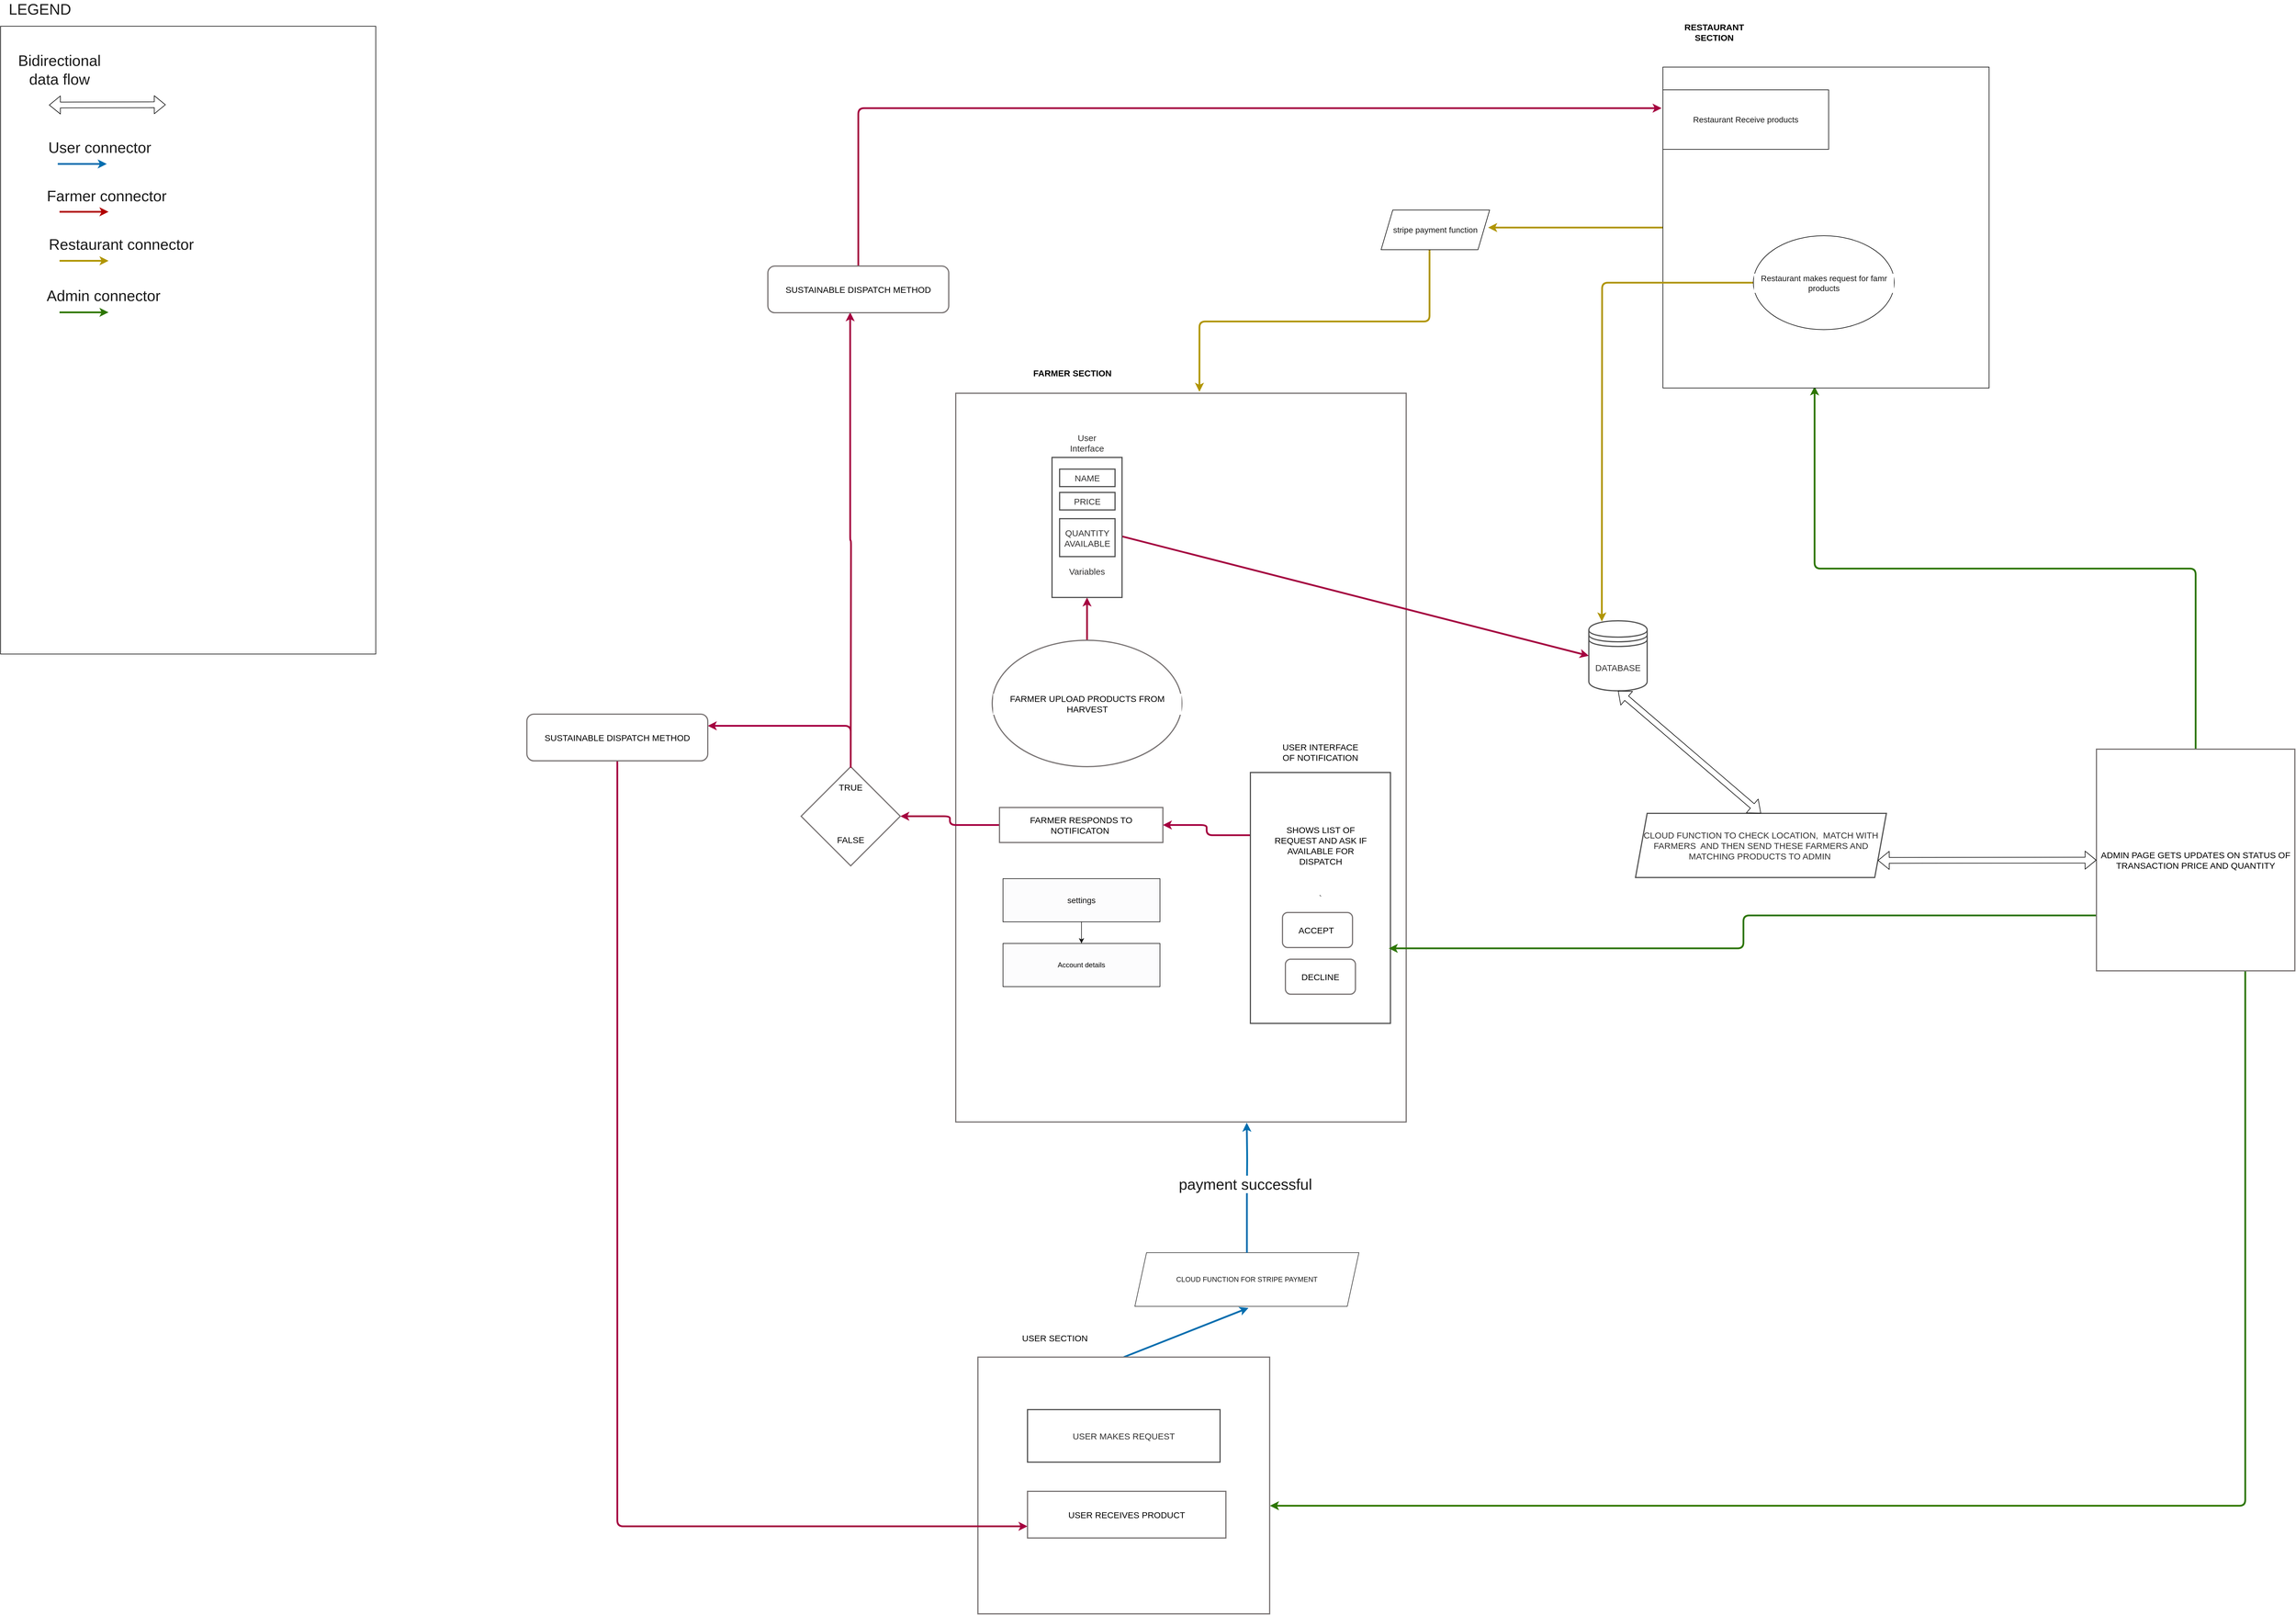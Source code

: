 <mxfile>
    <diagram id="8AQlfNjkcH1g4LnfkPKo" name="Page-1">
        <mxGraphModel dx="3749" dy="1585" grid="0" gridSize="10" guides="1" tooltips="1" connect="1" arrows="1" fold="1" page="1" pageScale="1" pageWidth="850" pageHeight="1100" background="#ffffff" math="0" shadow="0">
            <root>
                <mxCell id="0"/>
                <mxCell id="1" parent="0"/>
                <mxCell id="79" style="edgeStyle=none;html=1;exitX=0.5;exitY=0;exitDx=0;exitDy=0;strokeColor=#006EAF;strokeWidth=3;fontColor=#1A1A1A;fillColor=#1ba1e2;" parent="1" source="65" edge="1">
                    <mxGeometry relative="1" as="geometry">
                        <mxPoint x="366.738" y="1267.613" as="targetPoint"/>
                    </mxGeometry>
                </mxCell>
                <mxCell id="65" value="" style="rounded=0;whiteSpace=wrap;html=1;labelBackgroundColor=#FFFFFF;strokeColor=#787373;strokeWidth=2;fontSize=15;fontColor=#000000;fillColor=#FFFFFF;" parent="1" vertex="1">
                    <mxGeometry x="-97" y="1352" width="500" height="440" as="geometry"/>
                </mxCell>
                <mxCell id="64" value="FARMER SECTION" style="text;html=1;strokeColor=none;fillColor=none;align=center;verticalAlign=middle;whiteSpace=wrap;rounded=0;labelBackgroundColor=#FFFFFF;strokeWidth=2;fontSize=15;fontColor=#000000;fontStyle=1" parent="1" vertex="1">
                    <mxGeometry x="-20" y="-350" width="170" height="30" as="geometry"/>
                </mxCell>
                <mxCell id="63" value="" style="rounded=0;whiteSpace=wrap;html=1;labelBackgroundColor=#FFFFFF;strokeColor=#787373;strokeWidth=2;fontSize=15;fontColor=#000000;fillColor=#FFFFFF;" parent="1" vertex="1">
                    <mxGeometry x="-135" y="-300" width="772" height="1249" as="geometry"/>
                </mxCell>
                <mxCell id="31" value="" style="edgeStyle=orthogonalEdgeStyle;html=1;strokeColor=#A50040;fontSize=15;fontColor=#313030;strokeWidth=3;fillColor=#d80073;" parent="1" target="6" edge="1">
                    <mxGeometry relative="1" as="geometry">
                        <mxPoint x="90" y="170.0" as="sourcePoint"/>
                        <Array as="points">
                            <mxPoint x="90" y="130"/>
                            <mxPoint x="90" y="130"/>
                        </Array>
                    </mxGeometry>
                </mxCell>
                <mxCell id="16" value="" style="edgeStyle=none;html=1;strokeColor=#A50040;fontSize=15;fontColor=#313030;entryX=0;entryY=0.5;entryDx=0;entryDy=0;fillColor=#d80073;strokeWidth=3;" parent="1" source="6" target="17" edge="1">
                    <mxGeometry relative="1" as="geometry">
                        <mxPoint x="590" y="252.979" as="targetPoint"/>
                    </mxGeometry>
                </mxCell>
                <mxCell id="17" value="DATABASE" style="shape=datastore;whiteSpace=wrap;html=1;strokeColor=#525252;strokeWidth=2;fontSize=15;fontColor=#313030;fillColor=#FFFFFF;" parent="1" vertex="1">
                    <mxGeometry x="950" y="90" width="100" height="120" as="geometry"/>
                </mxCell>
                <mxCell id="20" value="" style="group" parent="1" vertex="1" connectable="0">
                    <mxGeometry x="30" y="-230" width="120" height="280" as="geometry"/>
                </mxCell>
                <mxCell id="6" value="" style="whiteSpace=wrap;html=1;strokeColor=#525252;strokeWidth=2;fontSize=15;fontColor=#313030;fillColor=#FFFFFF;" parent="20" vertex="1">
                    <mxGeometry y="40" width="120" height="240" as="geometry"/>
                </mxCell>
                <mxCell id="8" value="User Interface" style="text;html=1;strokeColor=none;fillColor=none;align=center;verticalAlign=middle;whiteSpace=wrap;rounded=0;strokeWidth=2;fontSize=15;fontColor=#313030;" parent="20" vertex="1">
                    <mxGeometry x="30" width="60" height="30" as="geometry"/>
                </mxCell>
                <mxCell id="10" value="PRICE" style="whiteSpace=wrap;html=1;strokeColor=#525252;strokeWidth=2;fontSize=15;fontColor=#313030;fillColor=#FFFFFF;" parent="20" vertex="1">
                    <mxGeometry x="13" y="100" width="95" height="30" as="geometry"/>
                </mxCell>
                <mxCell id="12" value="QUANTITY&lt;br&gt;AVAILABLE" style="whiteSpace=wrap;html=1;strokeColor=#525252;strokeWidth=2;fontSize=15;fontColor=#313030;fillColor=#FFFFFF;" parent="20" vertex="1">
                    <mxGeometry x="13" y="145" width="95" height="65" as="geometry"/>
                </mxCell>
                <mxCell id="14" value="NAME" style="whiteSpace=wrap;html=1;strokeColor=#525252;strokeWidth=2;fontSize=15;fontColor=#313030;fillColor=#FFFFFF;" parent="20" vertex="1">
                    <mxGeometry x="13" y="60" width="95" height="30" as="geometry"/>
                </mxCell>
                <mxCell id="9" value="Variables" style="text;html=1;strokeColor=none;fillColor=none;align=center;verticalAlign=middle;whiteSpace=wrap;rounded=0;strokeWidth=2;fontSize=15;fontColor=#313030;" parent="20" vertex="1">
                    <mxGeometry x="30" y="220" width="60" height="30" as="geometry"/>
                </mxCell>
                <mxCell id="26" value="USER MAKES REQUEST" style="rounded=0;whiteSpace=wrap;html=1;strokeColor=#525252;strokeWidth=2;fontSize=15;fontColor=#313030;fillColor=#FFFFFF;" parent="1" vertex="1">
                    <mxGeometry x="-12" y="1442" width="330" height="90" as="geometry"/>
                </mxCell>
                <mxCell id="32" value="CLOUD FUNCTION TO CHECK LOCATION,&amp;nbsp; MATCH WITH FARMERS&amp;nbsp; AND THEN SEND THESE FARMERS AND MATCHING PRODUCTS TO ADMIN&amp;nbsp;" style="shape=parallelogram;perimeter=parallelogramPerimeter;whiteSpace=wrap;html=1;fixedSize=1;strokeColor=#525252;strokeWidth=2;fontSize=15;fontColor=#313030;fillColor=#FFFFFF;" parent="1" vertex="1">
                    <mxGeometry x="1030" y="420" width="430" height="110" as="geometry"/>
                </mxCell>
                <mxCell id="59" style="edgeStyle=orthogonalEdgeStyle;rounded=1;html=1;exitX=0;exitY=0.25;exitDx=0;exitDy=0;strokeColor=#A50040;fontSize=15;fontColor=#000000;fillColor=#d80073;strokeWidth=3;" parent="1" source="36" target="42" edge="1">
                    <mxGeometry relative="1" as="geometry"/>
                </mxCell>
                <mxCell id="36" value="`" style="rounded=0;whiteSpace=wrap;html=1;strokeColor=#525252;strokeWidth=2;fontSize=15;fontColor=#313030;fillColor=#FFFFFF;" parent="1" vertex="1">
                    <mxGeometry x="370" y="350" width="240" height="430" as="geometry"/>
                </mxCell>
                <mxCell id="52" style="edgeStyle=orthogonalEdgeStyle;rounded=1;html=1;exitX=0;exitY=0.5;exitDx=0;exitDy=0;entryX=1;entryY=0.5;entryDx=0;entryDy=0;strokeColor=#A50040;fontSize=15;fontColor=#000000;fillColor=#d80073;strokeWidth=3;" parent="1" source="42" target="47" edge="1">
                    <mxGeometry relative="1" as="geometry"/>
                </mxCell>
                <mxCell id="42" value="FARMER RESPONDS TO NOTIFICATON&amp;nbsp;" style="rounded=0;whiteSpace=wrap;html=1;labelBackgroundColor=#FFFFFF;strokeColor=#787373;strokeWidth=2;fontSize=15;fontColor=#000000;fillColor=#FFFFFF;" parent="1" vertex="1">
                    <mxGeometry x="-60" y="410" width="280" height="60" as="geometry"/>
                </mxCell>
                <mxCell id="43" value="USER INTERFACE OF NOTIFICATION" style="text;html=1;strokeColor=none;fillColor=none;align=center;verticalAlign=middle;whiteSpace=wrap;rounded=0;labelBackgroundColor=#FFFFFF;strokeWidth=2;fontSize=15;fontColor=#000000;" parent="1" vertex="1">
                    <mxGeometry x="415" y="300" width="150" height="30" as="geometry"/>
                </mxCell>
                <mxCell id="44" value="ACCEPT&amp;nbsp;" style="rounded=1;whiteSpace=wrap;html=1;labelBackgroundColor=#FFFFFF;strokeColor=#787373;strokeWidth=2;fontSize=15;fontColor=#000000;fillColor=#FFFFFF;" parent="1" vertex="1">
                    <mxGeometry x="425" y="590" width="120" height="60" as="geometry"/>
                </mxCell>
                <mxCell id="45" value="DECLINE" style="rounded=1;whiteSpace=wrap;html=1;labelBackgroundColor=#FFFFFF;strokeColor=#787373;strokeWidth=2;fontSize=15;fontColor=#000000;fillColor=#FFFFFF;" parent="1" vertex="1">
                    <mxGeometry x="430" y="670" width="120" height="60" as="geometry"/>
                </mxCell>
                <mxCell id="46" value="SHOWS LIST OF REQUEST AND ASK IF AVAILABLE FOR DISPATCH" style="text;html=1;strokeColor=none;fillColor=none;align=center;verticalAlign=middle;whiteSpace=wrap;rounded=0;labelBackgroundColor=#FFFFFF;strokeWidth=2;fontSize=15;fontColor=#000000;" parent="1" vertex="1">
                    <mxGeometry x="407.5" y="430" width="165" height="90" as="geometry"/>
                </mxCell>
                <mxCell id="101" style="edgeStyle=orthogonalEdgeStyle;rounded=1;jumpStyle=arc;html=1;exitX=0.5;exitY=0;exitDx=0;exitDy=0;entryX=1;entryY=0.25;entryDx=0;entryDy=0;strokeColor=#A50040;strokeWidth=3;fontSize=14;fontColor=#1A1A1A;fillColor=#d80073;" parent="1" source="47" target="50" edge="1">
                    <mxGeometry relative="1" as="geometry"/>
                </mxCell>
                <mxCell id="47" value="" style="rhombus;whiteSpace=wrap;html=1;labelBackgroundColor=#FFFFFF;strokeColor=#787373;strokeWidth=2;fontSize=15;fontColor=#000000;fillColor=#FFFFFF;" parent="1" vertex="1">
                    <mxGeometry x="-400" y="340" width="170" height="170" as="geometry"/>
                </mxCell>
                <mxCell id="99" style="edgeStyle=orthogonalEdgeStyle;rounded=1;jumpStyle=arc;html=1;strokeColor=#A50040;strokeWidth=3;fontSize=14;fontColor=#1A1A1A;entryX=0.455;entryY=0.99;entryDx=0;entryDy=0;entryPerimeter=0;fillColor=#d80073;" parent="1" target="98" edge="1">
                    <mxGeometry relative="1" as="geometry">
                        <mxPoint x="-302" y="-438" as="targetPoint"/>
                        <mxPoint x="-315" y="342" as="sourcePoint"/>
                    </mxGeometry>
                </mxCell>
                <mxCell id="48" value="TRUE" style="text;html=1;strokeColor=none;fillColor=none;align=center;verticalAlign=middle;whiteSpace=wrap;rounded=0;labelBackgroundColor=#FFFFFF;strokeWidth=2;fontSize=15;fontColor=#000000;" parent="1" vertex="1">
                    <mxGeometry x="-345" y="360" width="60" height="30" as="geometry"/>
                </mxCell>
                <mxCell id="49" value="FALSE" style="text;html=1;strokeColor=none;fillColor=none;align=center;verticalAlign=middle;whiteSpace=wrap;rounded=0;labelBackgroundColor=#FFFFFF;strokeWidth=2;fontSize=15;fontColor=#000000;" parent="1" vertex="1">
                    <mxGeometry x="-345" y="450" width="60" height="30" as="geometry"/>
                </mxCell>
                <mxCell id="62" style="edgeStyle=orthogonalEdgeStyle;rounded=1;html=1;exitX=0.5;exitY=1;exitDx=0;exitDy=0;entryX=0;entryY=0.75;entryDx=0;entryDy=0;strokeColor=#A50040;fontSize=15;fontColor=#000000;jumpStyle=arc;strokeWidth=3;fillColor=#d80073;" parent="1" source="50" target="61" edge="1">
                    <mxGeometry relative="1" as="geometry"/>
                </mxCell>
                <mxCell id="50" value="SUSTAINABLE DISPATCH METHOD" style="rounded=1;whiteSpace=wrap;html=1;labelBackgroundColor=#FFFFFF;strokeColor=#787373;strokeWidth=2;fontSize=15;fontColor=#000000;fillColor=#FFFFFF;" parent="1" vertex="1">
                    <mxGeometry x="-870" y="250" width="310" height="80" as="geometry"/>
                </mxCell>
                <mxCell id="81" style="edgeStyle=orthogonalEdgeStyle;rounded=1;html=1;exitX=0.75;exitY=1;exitDx=0;exitDy=0;entryX=1.001;entryY=0.579;entryDx=0;entryDy=0;entryPerimeter=0;strokeColor=#2D7600;strokeWidth=3;fontColor=#1A1A1A;fillColor=#60a917;" parent="1" source="54" target="65" edge="1">
                    <mxGeometry relative="1" as="geometry"/>
                </mxCell>
                <mxCell id="97" style="edgeStyle=orthogonalEdgeStyle;rounded=1;html=1;exitX=0.5;exitY=0;exitDx=0;exitDy=0;entryX=0.465;entryY=0.995;entryDx=0;entryDy=0;entryPerimeter=0;strokeColor=#2D7600;strokeWidth=3;fontSize=14;fontColor=#1A1A1A;fillColor=#60a917;" parent="1" source="54" target="85" edge="1">
                    <mxGeometry relative="1" as="geometry"/>
                </mxCell>
                <mxCell id="126" style="edgeStyle=orthogonalEdgeStyle;rounded=1;jumpStyle=arc;html=1;exitX=0;exitY=0.75;exitDx=0;exitDy=0;entryX=0.988;entryY=0.701;entryDx=0;entryDy=0;entryPerimeter=0;strokeColor=#2D7600;strokeWidth=3;fontSize=26;fontColor=#1A1A1A;fillColor=#60a917;" parent="1" source="54" target="36" edge="1">
                    <mxGeometry relative="1" as="geometry"/>
                </mxCell>
                <mxCell id="54" value="ADMIN PAGE GETS UPDATES ON STATUS OF TRANSACTION PRICE AND QUANTITY" style="rounded=0;whiteSpace=wrap;html=1;labelBackgroundColor=#FFFFFF;strokeColor=#787373;strokeWidth=2;fontSize=15;fontColor=#000000;fillColor=#FFFFFF;" parent="1" vertex="1">
                    <mxGeometry x="1820" y="310" width="340" height="380" as="geometry"/>
                </mxCell>
                <mxCell id="61" value="USER RECEIVES PRODUCT" style="rounded=0;whiteSpace=wrap;html=1;labelBackgroundColor=#FFFFFF;strokeColor=#787373;strokeWidth=2;fontSize=15;fontColor=#000000;fillColor=#FFFFFF;" parent="1" vertex="1">
                    <mxGeometry x="-12" y="1582" width="340" height="80" as="geometry"/>
                </mxCell>
                <mxCell id="66" value="FARMER UPLOAD PRODUCTS FROM HARVEST" style="ellipse;whiteSpace=wrap;html=1;labelBackgroundColor=#FFFFFF;strokeColor=#787373;strokeWidth=2;fontSize=15;fontColor=#000000;fillColor=#FFFFFF;" parent="1" vertex="1">
                    <mxGeometry x="-72.5" y="123.33" width="325" height="216.67" as="geometry"/>
                </mxCell>
                <mxCell id="67" value="USER SECTION" style="text;html=1;strokeColor=none;fillColor=none;align=center;verticalAlign=middle;whiteSpace=wrap;rounded=0;labelBackgroundColor=#FFFFFF;strokeWidth=2;fontSize=15;fontColor=#000000;" parent="1" vertex="1">
                    <mxGeometry x="-45" y="1304" width="160" height="30" as="geometry"/>
                </mxCell>
                <mxCell id="82" style="edgeStyle=orthogonalEdgeStyle;rounded=1;html=1;exitX=0.5;exitY=0;exitDx=0;exitDy=0;entryX=0.646;entryY=1.001;entryDx=0;entryDy=0;entryPerimeter=0;strokeColor=#006EAF;strokeWidth=3;fontColor=#1A1A1A;startArrow=none;fillColor=#1ba1e2;" parent="1" target="63" edge="1">
                    <mxGeometry relative="1" as="geometry">
                        <mxPoint x="364" y="1072" as="sourcePoint"/>
                    </mxGeometry>
                </mxCell>
                <mxCell id="117" value="&lt;span style=&quot;background-color: rgb(255, 255, 255);&quot;&gt;payment successful&lt;/span&gt;" style="edgeLabel;html=1;align=center;verticalAlign=middle;resizable=0;points=[];fontSize=26;fontColor=#1A1A1A;" parent="82" vertex="1" connectable="0">
                    <mxGeometry x="-0.735" y="3" relative="1" as="geometry">
                        <mxPoint as="offset"/>
                    </mxGeometry>
                </mxCell>
                <mxCell id="78" value="&lt;font color=&quot;#1a1a1a&quot;&gt;CLOUD FUNCTION FOR STRIPE PAYMENT&lt;/font&gt;" style="shape=parallelogram;perimeter=parallelogramPerimeter;whiteSpace=wrap;html=1;fixedSize=1;fillColor=#FFFFFF;strokeColor=#333333;" parent="1" vertex="1">
                    <mxGeometry x="172" y="1173" width="384" height="92" as="geometry"/>
                </mxCell>
                <mxCell id="84" value="" style="edgeStyle=orthogonalEdgeStyle;rounded=1;html=1;exitX=0.5;exitY=0;exitDx=0;exitDy=0;strokeColor=#006EAF;strokeWidth=3;fontColor=#1A1A1A;endArrow=none;fillColor=#1ba1e2;" parent="1" source="78" edge="1">
                    <mxGeometry relative="1" as="geometry">
                        <mxPoint x="364" y="1173" as="sourcePoint"/>
                        <mxPoint x="364" y="1071" as="targetPoint"/>
                        <Array as="points"/>
                    </mxGeometry>
                </mxCell>
                <mxCell id="92" value="" style="edgeStyle=orthogonalEdgeStyle;rounded=1;html=1;strokeColor=#B09500;strokeWidth=3;fontSize=14;fontColor=#1A1A1A;fillColor=#e3c800;" parent="1" source="85" edge="1">
                    <mxGeometry relative="1" as="geometry">
                        <mxPoint x="777.5" y="-584" as="targetPoint"/>
                    </mxGeometry>
                </mxCell>
                <mxCell id="85" value="" style="rounded=0;whiteSpace=wrap;html=1;labelBackgroundColor=#FFFFFF;strokeColor=#000000;fontColor=#1A1A1A;fillColor=#FFFFFF;" parent="1" vertex="1">
                    <mxGeometry x="1077" y="-859" width="559" height="550" as="geometry"/>
                </mxCell>
                <mxCell id="86" value="RESTAURANT SECTION" style="text;html=1;strokeColor=none;fillColor=none;align=center;verticalAlign=middle;whiteSpace=wrap;rounded=0;labelBackgroundColor=#FFFFFF;strokeWidth=2;fontSize=15;fontColor=#000000;fontStyle=1" parent="1" vertex="1">
                    <mxGeometry x="1080" y="-934" width="170" height="30" as="geometry"/>
                </mxCell>
                <mxCell id="88" style="edgeStyle=orthogonalEdgeStyle;rounded=1;html=1;exitX=0;exitY=0.5;exitDx=0;exitDy=0;strokeColor=#B09500;strokeWidth=3;fontSize=14;fontColor=#1A1A1A;jumpStyle=arc;fillColor=#e3c800;" parent="1" source="87" edge="1">
                    <mxGeometry relative="1" as="geometry">
                        <mxPoint x="972.285" y="91.095" as="targetPoint"/>
                    </mxGeometry>
                </mxCell>
                <mxCell id="87" value="&lt;font style=&quot;font-size: 14px;&quot;&gt;Restaurant makes request for famr products&lt;/font&gt;" style="ellipse;whiteSpace=wrap;html=1;labelBackgroundColor=#FFFFFF;strokeColor=#000000;fontColor=#1A1A1A;fillColor=#FFFFFF;" parent="1" vertex="1">
                    <mxGeometry x="1232" y="-570" width="241.5" height="161" as="geometry"/>
                </mxCell>
                <mxCell id="96" style="edgeStyle=orthogonalEdgeStyle;rounded=1;html=1;exitX=0;exitY=0.5;exitDx=0;exitDy=0;entryX=0.541;entryY=-0.002;entryDx=0;entryDy=0;entryPerimeter=0;strokeColor=#B09500;strokeWidth=3;fontSize=14;fontColor=#1A1A1A;fillColor=#e3c800;" parent="1" source="93" target="63" edge="1">
                    <mxGeometry relative="1" as="geometry">
                        <Array as="points">
                            <mxPoint x="677" y="-580"/>
                            <mxPoint x="677" y="-423"/>
                            <mxPoint x="283" y="-423"/>
                        </Array>
                    </mxGeometry>
                </mxCell>
                <mxCell id="93" value="stripe payment function" style="shape=parallelogram;perimeter=parallelogramPerimeter;whiteSpace=wrap;html=1;fixedSize=1;labelBackgroundColor=#FFFFFF;strokeColor=#000000;fontSize=14;fontColor=#1A1A1A;fillColor=#FFFFFF;" parent="1" vertex="1">
                    <mxGeometry x="594" y="-614" width="186" height="68" as="geometry"/>
                </mxCell>
                <mxCell id="102" style="edgeStyle=orthogonalEdgeStyle;rounded=1;jumpStyle=arc;html=1;exitX=0.5;exitY=0;exitDx=0;exitDy=0;entryX=-0.004;entryY=0.128;entryDx=0;entryDy=0;entryPerimeter=0;strokeColor=#A50040;strokeWidth=3;fontSize=14;fontColor=#1A1A1A;fillColor=#d80073;" parent="1" source="98" target="85" edge="1">
                    <mxGeometry relative="1" as="geometry"/>
                </mxCell>
                <mxCell id="98" value="SUSTAINABLE DISPATCH METHOD" style="rounded=1;whiteSpace=wrap;html=1;labelBackgroundColor=#FFFFFF;strokeColor=#787373;strokeWidth=2;fontSize=15;fontColor=#000000;fillColor=#FFFFFF;" parent="1" vertex="1">
                    <mxGeometry x="-457" y="-518" width="310" height="80" as="geometry"/>
                </mxCell>
                <mxCell id="103" value="Restaurant Receive products" style="rounded=0;whiteSpace=wrap;html=1;labelBackgroundColor=#FFFFFF;strokeColor=#000000;fontSize=14;fontColor=#1A1A1A;fillColor=#FFFFFF;" parent="1" vertex="1">
                    <mxGeometry x="1077" y="-820" width="284" height="102" as="geometry"/>
                </mxCell>
                <mxCell id="105" value="" style="rounded=0;whiteSpace=wrap;html=1;labelBackgroundColor=#FFFFFF;strokeColor=#000000;fontSize=14;fontColor=#1A1A1A;fillColor=#FFFFFF;" parent="1" vertex="1">
                    <mxGeometry x="-1772" y="-929" width="643" height="1076" as="geometry"/>
                </mxCell>
                <mxCell id="106" value="&lt;font style=&quot;font-size: 26px;&quot;&gt;LEGEND&lt;/font&gt;" style="text;html=1;strokeColor=none;fillColor=none;align=center;verticalAlign=middle;whiteSpace=wrap;rounded=0;labelBackgroundColor=#FFFFFF;fontSize=14;fontColor=#1A1A1A;" parent="1" vertex="1">
                    <mxGeometry x="-1772" y="-973" width="135" height="30" as="geometry"/>
                </mxCell>
                <mxCell id="110" value="" style="shape=flexArrow;endArrow=classic;startArrow=classic;html=1;rounded=1;strokeColor=#000000;strokeWidth=1;fontSize=26;fontColor=#1A1A1A;jumpStyle=arc;exitX=1;exitY=0.75;exitDx=0;exitDy=0;fillColor=default;" parent="1" source="32" target="54" edge="1">
                    <mxGeometry width="100" height="100" relative="1" as="geometry">
                        <mxPoint x="1565" y="631" as="sourcePoint"/>
                        <mxPoint x="1665" y="531" as="targetPoint"/>
                    </mxGeometry>
                </mxCell>
                <mxCell id="111" value="" style="shape=flexArrow;endArrow=classic;startArrow=classic;html=1;rounded=1;strokeColor=#000000;strokeWidth=1;fontSize=26;fontColor=#1A1A1A;fillColor=default;jumpStyle=arc;entryX=0.5;entryY=0;entryDx=0;entryDy=0;exitX=0.5;exitY=1;exitDx=0;exitDy=0;" parent="1" source="17" target="32" edge="1">
                    <mxGeometry width="100" height="100" relative="1" as="geometry">
                        <mxPoint x="1296" y="251" as="sourcePoint"/>
                        <mxPoint x="1396" y="151" as="targetPoint"/>
                    </mxGeometry>
                </mxCell>
                <mxCell id="112" value="" style="shape=flexArrow;endArrow=classic;startArrow=classic;html=1;rounded=1;strokeColor=#000000;strokeWidth=1;fontSize=26;fontColor=#1A1A1A;fillColor=default;jumpStyle=arc;entryX=0.44;entryY=0.125;entryDx=0;entryDy=0;entryPerimeter=0;" parent="1" target="105" edge="1">
                    <mxGeometry width="100" height="100" relative="1" as="geometry">
                        <mxPoint x="-1689" y="-794" as="sourcePoint"/>
                        <mxPoint x="-1589" y="-894" as="targetPoint"/>
                    </mxGeometry>
                </mxCell>
                <mxCell id="114" value="Bidirectional data flow" style="text;html=1;strokeColor=none;fillColor=none;align=center;verticalAlign=middle;whiteSpace=wrap;rounded=0;labelBackgroundColor=#FFFFFF;fontSize=26;fontColor=#1A1A1A;" parent="1" vertex="1">
                    <mxGeometry x="-1745" y="-885" width="148" height="61" as="geometry"/>
                </mxCell>
                <mxCell id="115" value="" style="endArrow=classic;html=1;rounded=1;strokeColor=#006EAF;strokeWidth=3;fontSize=26;fontColor=#1A1A1A;fillColor=#1ba1e2;jumpStyle=arc;" parent="1" edge="1">
                    <mxGeometry width="50" height="50" relative="1" as="geometry">
                        <mxPoint x="-1674" y="-693" as="sourcePoint"/>
                        <mxPoint x="-1590" y="-693" as="targetPoint"/>
                    </mxGeometry>
                </mxCell>
                <mxCell id="118" value="User connector" style="text;html=1;strokeColor=none;fillColor=none;align=center;verticalAlign=middle;whiteSpace=wrap;rounded=0;labelBackgroundColor=#FFFFFF;fontSize=26;fontColor=#1A1A1A;" parent="1" vertex="1">
                    <mxGeometry x="-1695" y="-736" width="186" height="30" as="geometry"/>
                </mxCell>
                <mxCell id="119" value="Farmer connector" style="text;html=1;strokeColor=none;fillColor=none;align=center;verticalAlign=middle;whiteSpace=wrap;rounded=0;labelBackgroundColor=#FFFFFF;fontSize=26;fontColor=#1A1A1A;" parent="1" vertex="1">
                    <mxGeometry x="-1702" y="-653" width="224" height="30" as="geometry"/>
                </mxCell>
                <mxCell id="120" value="" style="endArrow=classic;html=1;rounded=1;strokeColor=#B20000;strokeWidth=3;fontSize=26;fontColor=#1A1A1A;fillColor=#e51400;jumpStyle=arc;" parent="1" edge="1">
                    <mxGeometry width="50" height="50" relative="1" as="geometry">
                        <mxPoint x="-1671" y="-611" as="sourcePoint"/>
                        <mxPoint x="-1587" y="-611" as="targetPoint"/>
                    </mxGeometry>
                </mxCell>
                <mxCell id="121" value="Restaurant connector" style="text;html=1;strokeColor=none;fillColor=none;align=center;verticalAlign=middle;whiteSpace=wrap;rounded=0;labelBackgroundColor=#FFFFFF;fontSize=26;fontColor=#1A1A1A;" parent="1" vertex="1">
                    <mxGeometry x="-1700" y="-570" width="270" height="30" as="geometry"/>
                </mxCell>
                <mxCell id="122" value="" style="endArrow=classic;html=1;rounded=1;strokeColor=#B09500;strokeWidth=3;fontSize=26;fontColor=#1A1A1A;fillColor=#e3c800;jumpStyle=arc;" parent="1" edge="1">
                    <mxGeometry width="50" height="50" relative="1" as="geometry">
                        <mxPoint x="-1671" y="-527" as="sourcePoint"/>
                        <mxPoint x="-1587" y="-527" as="targetPoint"/>
                    </mxGeometry>
                </mxCell>
                <mxCell id="123" value="Admin connector" style="text;html=1;strokeColor=none;fillColor=none;align=center;verticalAlign=middle;whiteSpace=wrap;rounded=0;labelBackgroundColor=#FFFFFF;fontSize=26;fontColor=#1A1A1A;" parent="1" vertex="1">
                    <mxGeometry x="-1702" y="-481.67" width="213" height="30" as="geometry"/>
                </mxCell>
                <mxCell id="124" value="" style="endArrow=classic;html=1;rounded=1;strokeColor=#2D7600;strokeWidth=3;fontSize=26;fontColor=#1A1A1A;fillColor=#60a917;jumpStyle=arc;" parent="1" edge="1">
                    <mxGeometry width="50" height="50" relative="1" as="geometry">
                        <mxPoint x="-1671" y="-438.67" as="sourcePoint"/>
                        <mxPoint x="-1587" y="-438.67" as="targetPoint"/>
                    </mxGeometry>
                </mxCell>
                <mxCell id="129" style="edgeStyle=none;html=1;exitX=0.5;exitY=1;exitDx=0;exitDy=0;entryX=0.5;entryY=0;entryDx=0;entryDy=0;fontSize=14;fontColor=#0d0c0c;strokeColor=#171717;" edge="1" parent="1" source="127" target="128">
                    <mxGeometry relative="1" as="geometry"/>
                </mxCell>
                <mxCell id="127" value="&lt;font style=&quot;font-size: 14px;&quot; color=&quot;#0d0c0c&quot;&gt;settings&lt;/font&gt;" style="rounded=0;whiteSpace=wrap;html=1;fillColor=#fcfcfd;strokeColor=#0d0c0c;" vertex="1" parent="1">
                    <mxGeometry x="-54" y="532" width="269" height="74" as="geometry"/>
                </mxCell>
                <mxCell id="128" value="&lt;font color=&quot;#050505&quot;&gt;Account details&lt;/font&gt;" style="rounded=0;whiteSpace=wrap;html=1;fillColor=#fcfcfd;strokeColor=#0d0c0c;" vertex="1" parent="1">
                    <mxGeometry x="-54" y="643" width="269" height="74" as="geometry"/>
                </mxCell>
            </root>
        </mxGraphModel>
    </diagram>
</mxfile>